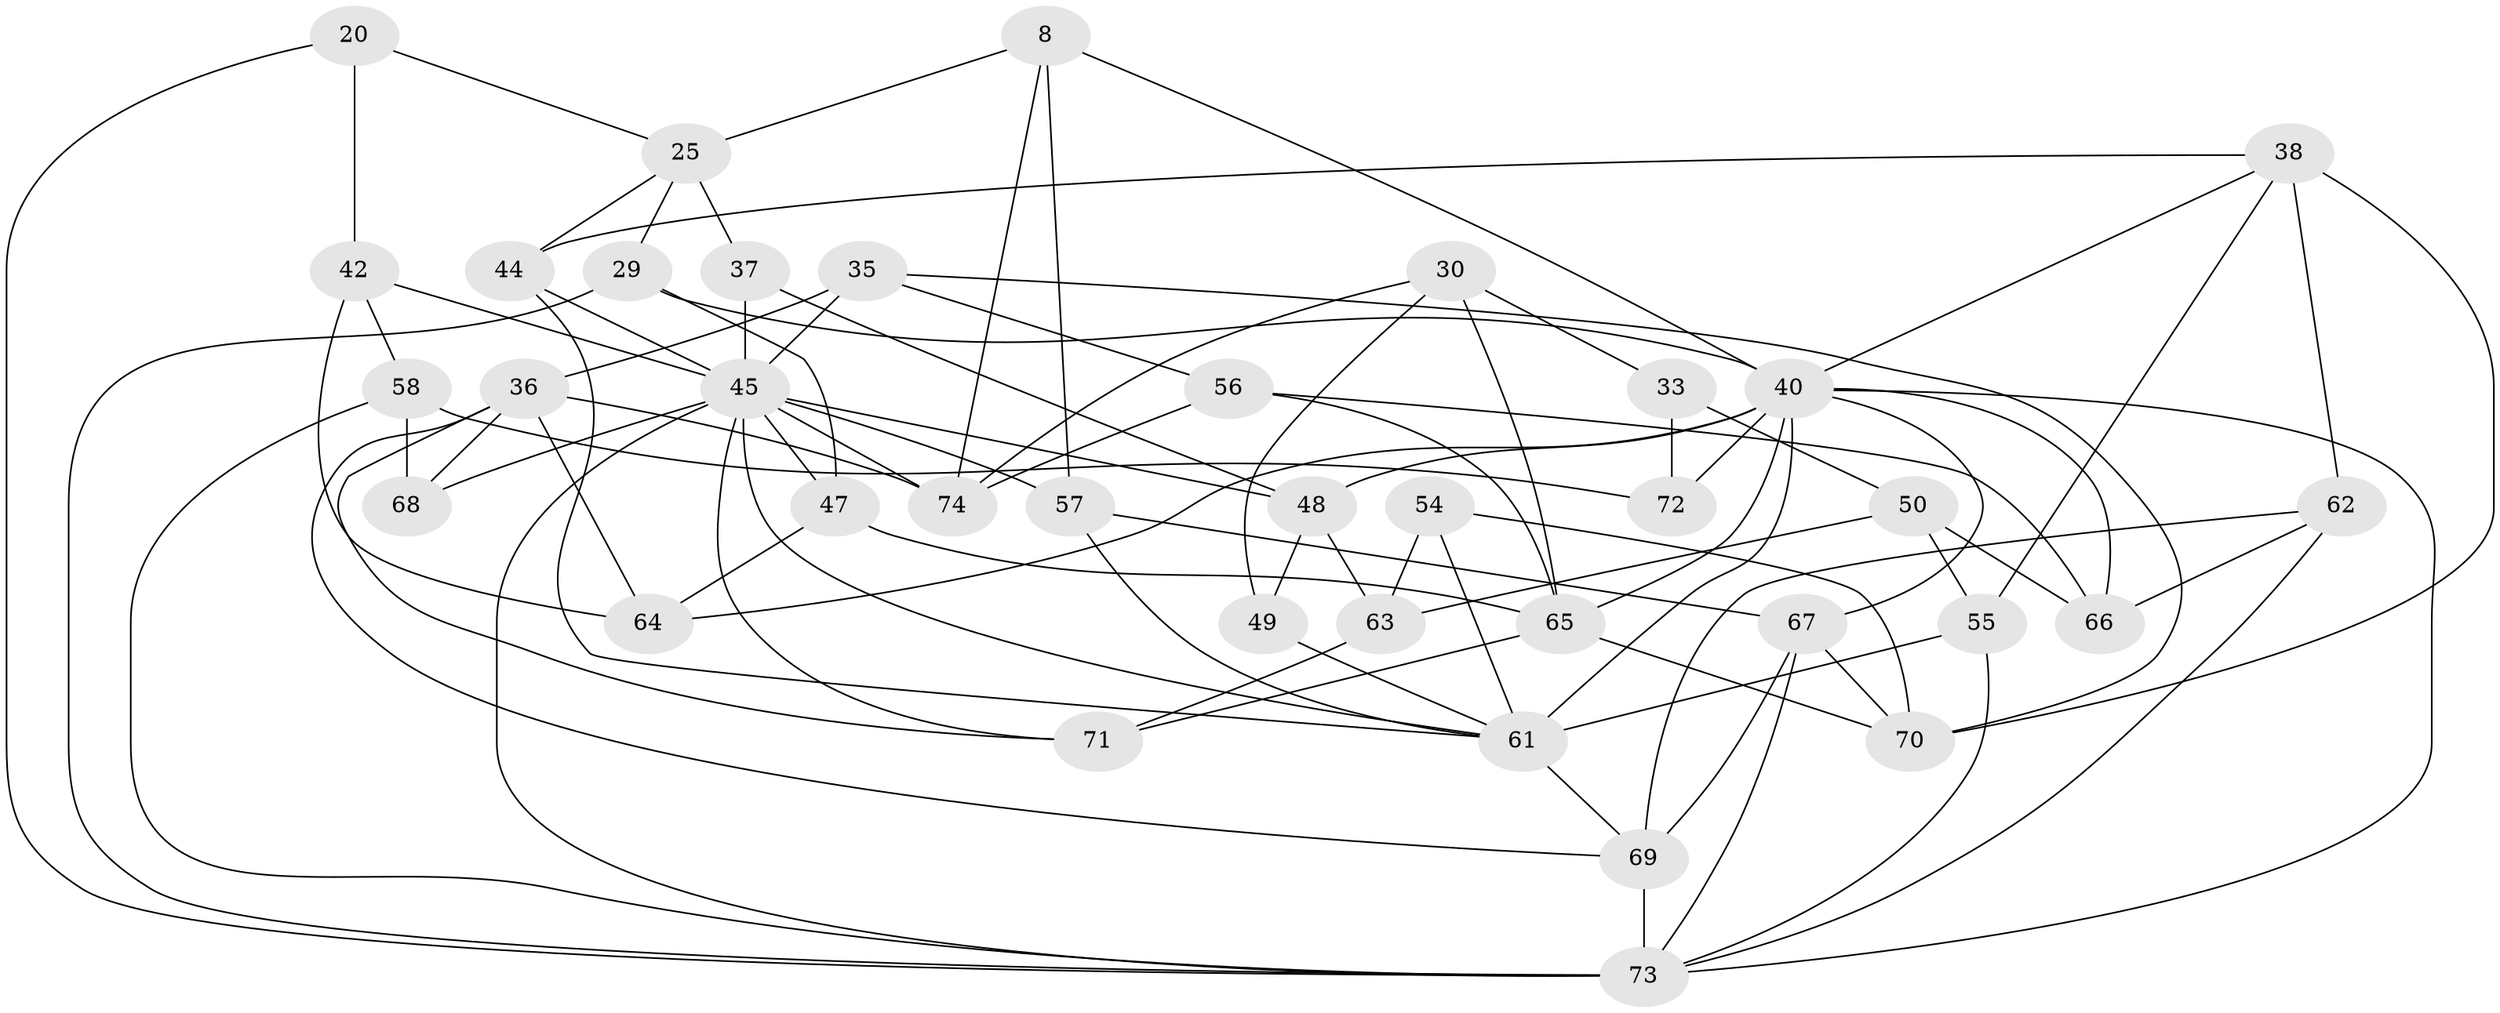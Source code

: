 // original degree distribution, {4: 1.0}
// Generated by graph-tools (version 1.1) at 2025/59/03/09/25 04:59:21]
// undirected, 37 vertices, 88 edges
graph export_dot {
graph [start="1"]
  node [color=gray90,style=filled];
  8 [super="+7"];
  20;
  25 [super="+19"];
  29;
  30;
  33;
  35;
  36 [super="+34"];
  37;
  38 [super="+31"];
  40 [super="+24+26"];
  42 [super="+14"];
  44;
  45 [super="+22+43"];
  47;
  48 [super="+6"];
  49;
  50;
  54;
  55;
  56;
  57;
  58 [super="+15"];
  61 [super="+41+5"];
  62 [super="+27"];
  63;
  64 [super="+53"];
  65 [super="+12"];
  66;
  67 [super="+59"];
  68 [super="+46"];
  69 [super="+28"];
  70 [super="+23"];
  71;
  72 [super="+32"];
  73 [super="+9+39+60"];
  74 [super="+51+52"];
  8 -- 57;
  8 -- 40 [weight=2];
  8 -- 25;
  8 -- 74 [weight=2];
  20 -- 42 [weight=2];
  20 -- 25;
  20 -- 73;
  25 -- 37 [weight=2];
  25 -- 44;
  25 -- 29;
  29 -- 47;
  29 -- 73;
  29 -- 40;
  30 -- 49;
  30 -- 33;
  30 -- 74;
  30 -- 65;
  33 -- 72 [weight=2];
  33 -- 50;
  35 -- 70;
  35 -- 56;
  35 -- 36;
  35 -- 45;
  36 -- 71;
  36 -- 69;
  36 -- 68 [weight=2];
  36 -- 64;
  36 -- 74 [weight=2];
  37 -- 48;
  37 -- 45;
  38 -- 55;
  38 -- 62 [weight=2];
  38 -- 70;
  38 -- 44;
  38 -- 40;
  40 -- 61 [weight=2];
  40 -- 72 [weight=2];
  40 -- 48;
  40 -- 66;
  40 -- 64 [weight=2];
  40 -- 65;
  40 -- 67 [weight=2];
  40 -- 73;
  42 -- 64 [weight=2];
  42 -- 58;
  42 -- 45;
  44 -- 61;
  44 -- 45;
  45 -- 61;
  45 -- 73;
  45 -- 74 [weight=2];
  45 -- 68 [weight=2];
  45 -- 71;
  45 -- 47;
  45 -- 48;
  45 -- 57;
  47 -- 65;
  47 -- 64;
  48 -- 63;
  48 -- 49 [weight=2];
  49 -- 61;
  50 -- 63;
  50 -- 55;
  50 -- 66;
  54 -- 70 [weight=2];
  54 -- 63;
  54 -- 61;
  55 -- 61;
  55 -- 73;
  56 -- 65;
  56 -- 66;
  56 -- 74;
  57 -- 67;
  57 -- 61;
  58 -- 72 [weight=2];
  58 -- 68 [weight=2];
  58 -- 73;
  61 -- 69 [weight=2];
  62 -- 66;
  62 -- 73;
  62 -- 69 [weight=2];
  63 -- 71;
  65 -- 70;
  65 -- 71;
  67 -- 69;
  67 -- 73;
  67 -- 70;
  69 -- 73 [weight=2];
}
